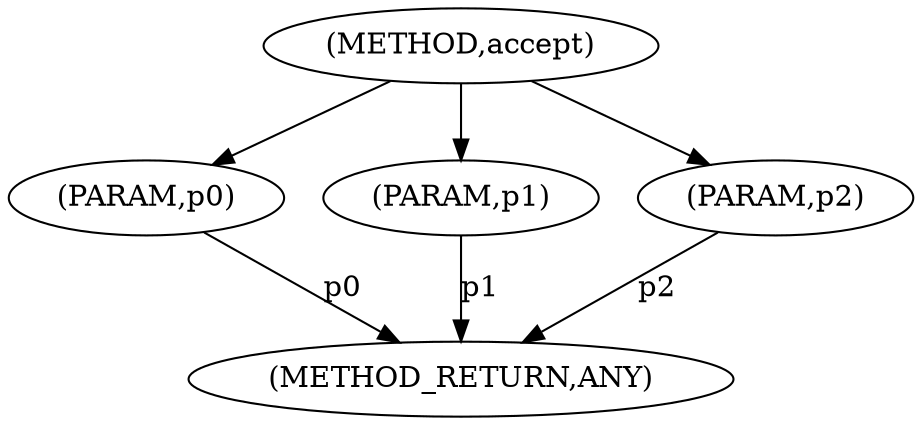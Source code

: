 digraph "accept" {  
"6196" [label = <(METHOD,accept)> ]
"6201" [label = <(METHOD_RETURN,ANY)> ]
"6197" [label = <(PARAM,p0)> ]
"6198" [label = <(PARAM,p1)> ]
"6199" [label = <(PARAM,p2)> ]
  "6197" -> "6201"  [ label = "p0"] 
  "6198" -> "6201"  [ label = "p1"] 
  "6199" -> "6201"  [ label = "p2"] 
  "6196" -> "6197" 
  "6196" -> "6198" 
  "6196" -> "6199" 
}
